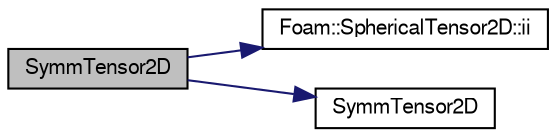 digraph "SymmTensor2D"
{
  bgcolor="transparent";
  edge [fontname="FreeSans",fontsize="10",labelfontname="FreeSans",labelfontsize="10"];
  node [fontname="FreeSans",fontsize="10",shape=record];
  rankdir="LR";
  Node5 [label="SymmTensor2D",height=0.2,width=0.4,color="black", fillcolor="grey75", style="filled", fontcolor="black"];
  Node5 -> Node6 [color="midnightblue",fontsize="10",style="solid",fontname="FreeSans"];
  Node6 [label="Foam::SphericalTensor2D::ii",height=0.2,width=0.4,color="black",URL="$a28210.html#a8a6ef975bcb1f17d9cd0457417bcac47"];
  Node5 -> Node7 [color="midnightblue",fontsize="10",style="solid",fontname="FreeSans"];
  Node7 [label="SymmTensor2D",height=0.2,width=0.4,color="black",URL="$a28314.html#a15afc606d3c0418696b03d4b32e62862",tooltip="Construct null. "];
}

